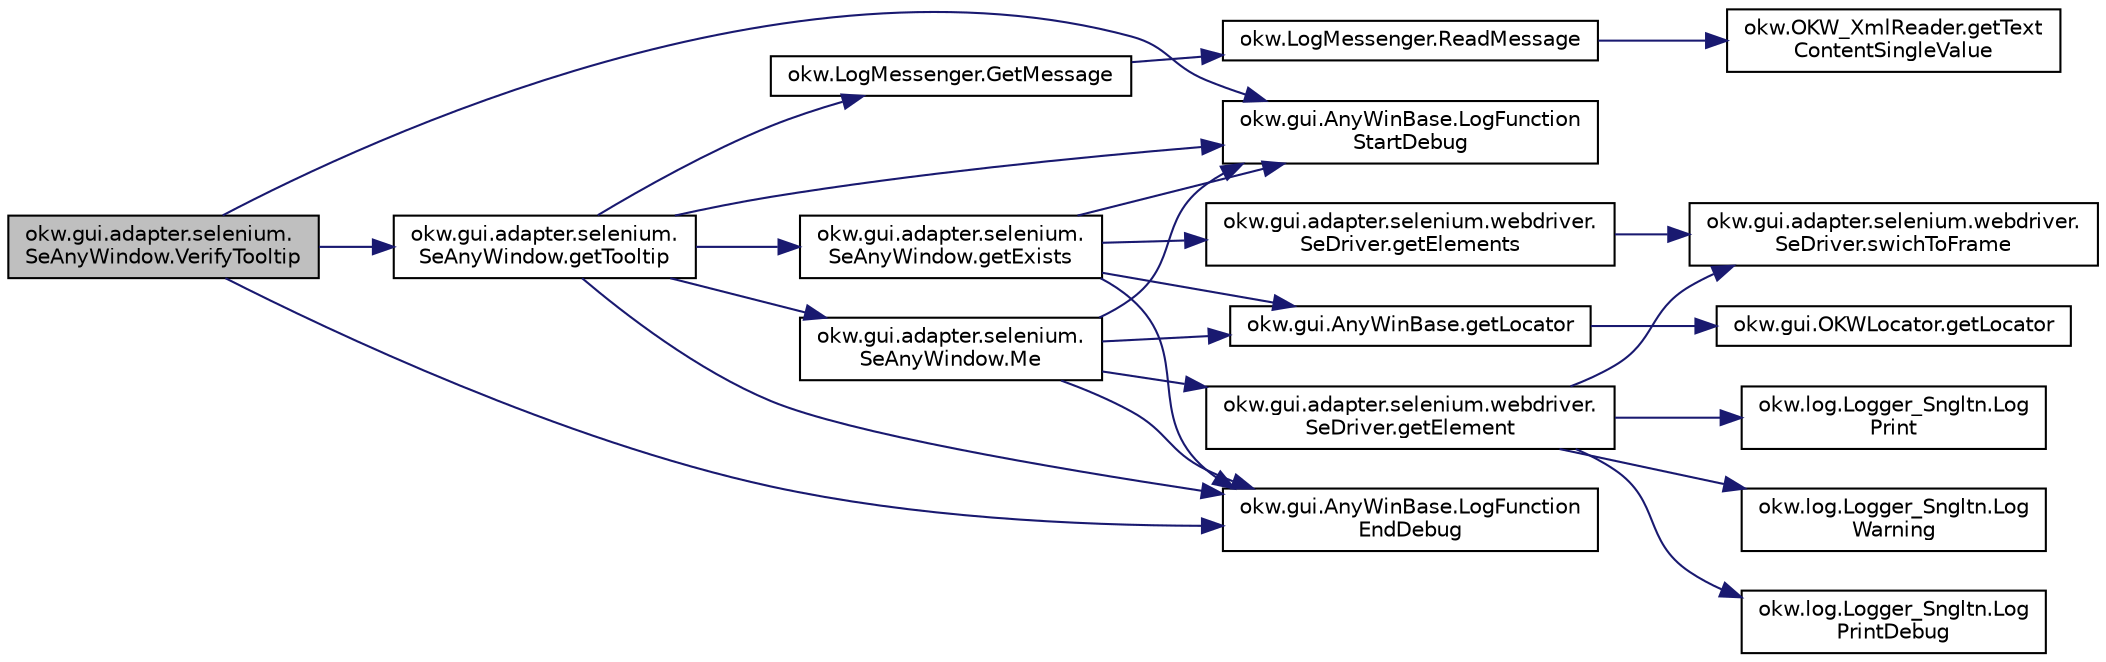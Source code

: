 digraph "okw.gui.adapter.selenium.SeAnyWindow.VerifyTooltip"
{
 // INTERACTIVE_SVG=YES
 // LATEX_PDF_SIZE
  edge [fontname="Helvetica",fontsize="10",labelfontname="Helvetica",labelfontsize="10"];
  node [fontname="Helvetica",fontsize="10",shape=record];
  rankdir="LR";
  Node608 [label="okw.gui.adapter.selenium.\lSeAnyWindow.VerifyTooltip",height=0.2,width=0.4,color="black", fillcolor="grey75", style="filled", fontcolor="black",tooltip="Ermittelt den textuellen Inhalt des ToolTips für Prüfewert."];
  Node608 -> Node609 [color="midnightblue",fontsize="10",style="solid",fontname="Helvetica"];
  Node609 [label="okw.gui.AnyWinBase.LogFunction\lStartDebug",height=0.2,width=0.4,color="black", fillcolor="white", style="filled",URL="$classokw_1_1gui_1_1_any_win_base.html#abaab572bdbed7b471f659d5dd8c76853",tooltip="Methode ruft die Methode Logger.Instance.LogFunctionStartDebug(fps_FunctionName), und erweitert den g..."];
  Node608 -> Node610 [color="midnightblue",fontsize="10",style="solid",fontname="Helvetica"];
  Node610 [label="okw.gui.adapter.selenium.\lSeAnyWindow.getTooltip",height=0.2,width=0.4,color="black", fillcolor="white", style="filled",URL="$classokw_1_1gui_1_1adapter_1_1selenium_1_1_se_any_window.html#afb3aa055dd6f2604bf484a9c44f77909",tooltip="Ermittelt den textuellen Inhalt des ToolTips."];
  Node610 -> Node609 [color="midnightblue",fontsize="10",style="solid",fontname="Helvetica"];
  Node610 -> Node611 [color="midnightblue",fontsize="10",style="solid",fontname="Helvetica"];
  Node611 [label="okw.gui.adapter.selenium.\lSeAnyWindow.getExists",height=0.2,width=0.4,color="black", fillcolor="white", style="filled",URL="$classokw_1_1gui_1_1adapter_1_1selenium_1_1_se_any_window.html#ad806d20bf0e42d47e0aa5282532d3230",tooltip="Prüft die Existenz des aktuellen Objektes."];
  Node611 -> Node609 [color="midnightblue",fontsize="10",style="solid",fontname="Helvetica"];
  Node611 -> Node612 [color="midnightblue",fontsize="10",style="solid",fontname="Helvetica"];
  Node612 [label="okw.gui.AnyWinBase.getLocator",height=0.2,width=0.4,color="black", fillcolor="white", style="filled",URL="$classokw_1_1gui_1_1_any_win_base.html#a9929f6fae1f4e2c20df79d32d5bc79db",tooltip="Holt den vollständig (rekursiv) aufgelösten (z.B."];
  Node612 -> Node613 [color="midnightblue",fontsize="10",style="solid",fontname="Helvetica"];
  Node613 [label="okw.gui.OKWLocator.getLocator",height=0.2,width=0.4,color="black", fillcolor="white", style="filled",URL="$classokw_1_1gui_1_1_o_k_w_locator.html#adc74fc2125dd048dc1cb84e011f47ec8",tooltip="Holt den vollständig (rekursiv) aufgelösten (z.B."];
  Node611 -> Node614 [color="midnightblue",fontsize="10",style="solid",fontname="Helvetica"];
  Node614 [label="okw.gui.adapter.selenium.webdriver.\lSeDriver.getElements",height=0.2,width=0.4,color="black", fillcolor="white", style="filled",URL="$classokw_1_1gui_1_1adapter_1_1selenium_1_1webdriver_1_1_se_driver.html#af543e038c32b2dccdbf08f36bcc6ad3f",tooltip="Ermittelt das Webelement mit der gegebenen frameID und dem gegebenen Locator."];
  Node614 -> Node615 [color="midnightblue",fontsize="10",style="solid",fontname="Helvetica"];
  Node615 [label="okw.gui.adapter.selenium.webdriver.\lSeDriver.swichToFrame",height=0.2,width=0.4,color="black", fillcolor="white", style="filled",URL="$classokw_1_1gui_1_1adapter_1_1selenium_1_1webdriver_1_1_se_driver.html#a47eec72c911c05beb2127672daafb325",tooltip="Wechselt das aktuelle Frame auf das Frame mit der id=iframeID."];
  Node611 -> Node616 [color="midnightblue",fontsize="10",style="solid",fontname="Helvetica"];
  Node616 [label="okw.gui.AnyWinBase.LogFunction\lEndDebug",height=0.2,width=0.4,color="black", fillcolor="white", style="filled",URL="$classokw_1_1gui_1_1_any_win_base.html#a51cf50ace21902b3a5359316f53a7f3e",tooltip="Methode ruft die Methode Logger.Instance.LogFunctionEndDebug() auf."];
  Node610 -> Node617 [color="midnightblue",fontsize="10",style="solid",fontname="Helvetica"];
  Node617 [label="okw.LogMessenger.GetMessage",height=0.2,width=0.4,color="black", fillcolor="white", style="filled",URL="$classokw_1_1_log_messenger.html#af225d1f037d47b3b085175c09d78bdd2",tooltip="Holt die Log-Meldung für MethodeNmae/Textkey ohne weitere Parameter."];
  Node617 -> Node618 [color="midnightblue",fontsize="10",style="solid",fontname="Helvetica"];
  Node618 [label="okw.LogMessenger.ReadMessage",height=0.2,width=0.4,color="black", fillcolor="white", style="filled",URL="$classokw_1_1_log_messenger.html#a530cd6ab82ec82a04206a2e976ec06e3",tooltip="Interne Kernfunktion holt die Log-Meldung mit Platzhaltern aus der XML-Datei."];
  Node618 -> Node619 [color="midnightblue",fontsize="10",style="solid",fontname="Helvetica"];
  Node619 [label="okw.OKW_XmlReader.getText\lContentSingleValue",height=0.2,width=0.4,color="black", fillcolor="white", style="filled",URL="$classokw_1_1_o_k_w___xml_reader.html#ab920b5335a2e1429c14cc5f8e79f39eb",tooltip="Lies den TextContent eines Tag."];
  Node610 -> Node620 [color="midnightblue",fontsize="10",style="solid",fontname="Helvetica"];
  Node620 [label="okw.gui.adapter.selenium.\lSeAnyWindow.Me",height=0.2,width=0.4,color="black", fillcolor="white", style="filled",URL="$classokw_1_1gui_1_1adapter_1_1selenium_1_1_se_any_window.html#a8b42bf27f4660b4807375a57fa9de815",tooltip="Ermittelt aus dem gegebenen Locator das DOM-Elelement, welches das Objekt representiert."];
  Node620 -> Node609 [color="midnightblue",fontsize="10",style="solid",fontname="Helvetica"];
  Node620 -> Node621 [color="midnightblue",fontsize="10",style="solid",fontname="Helvetica"];
  Node621 [label="okw.gui.adapter.selenium.webdriver.\lSeDriver.getElement",height=0.2,width=0.4,color="black", fillcolor="white", style="filled",URL="$classokw_1_1gui_1_1adapter_1_1selenium_1_1webdriver_1_1_se_driver.html#a65a8400867355574525aa356a53d3ccf",tooltip="Ermittelt das Webelement mit der gegebenen frameID und dem gegebenen Locator."];
  Node621 -> Node615 [color="midnightblue",fontsize="10",style="solid",fontname="Helvetica"];
  Node621 -> Node622 [color="midnightblue",fontsize="10",style="solid",fontname="Helvetica"];
  Node622 [label="okw.log.Logger_Sngltn.Log\lPrint",height=0.2,width=0.4,color="black", fillcolor="white", style="filled",URL="$classokw_1_1log_1_1_logger___sngltn.html#a8ebceaddd6cc6963ddb8e08c72ea808c",tooltip="LogPrint Function: Prints the values of expressions to the results file."];
  Node621 -> Node623 [color="midnightblue",fontsize="10",style="solid",fontname="Helvetica"];
  Node623 [label="okw.log.Logger_Sngltn.Log\lWarning",height=0.2,width=0.4,color="black", fillcolor="white", style="filled",URL="$classokw_1_1log_1_1_logger___sngltn.html#a2c15e9b2cd0c6266f4c67b8cb00d92e5",tooltip="LogWarning Function: Logs a warning to the results file."];
  Node621 -> Node624 [color="midnightblue",fontsize="10",style="solid",fontname="Helvetica"];
  Node624 [label="okw.log.Logger_Sngltn.Log\lPrintDebug",height=0.2,width=0.4,color="black", fillcolor="white", style="filled",URL="$classokw_1_1log_1_1_logger___sngltn.html#a313f97c79ba4662d9daaf7f537dd02f4",tooltip="Loggt eine Nachricht."];
  Node620 -> Node612 [color="midnightblue",fontsize="10",style="solid",fontname="Helvetica"];
  Node620 -> Node616 [color="midnightblue",fontsize="10",style="solid",fontname="Helvetica"];
  Node610 -> Node616 [color="midnightblue",fontsize="10",style="solid",fontname="Helvetica"];
  Node608 -> Node616 [color="midnightblue",fontsize="10",style="solid",fontname="Helvetica"];
}

